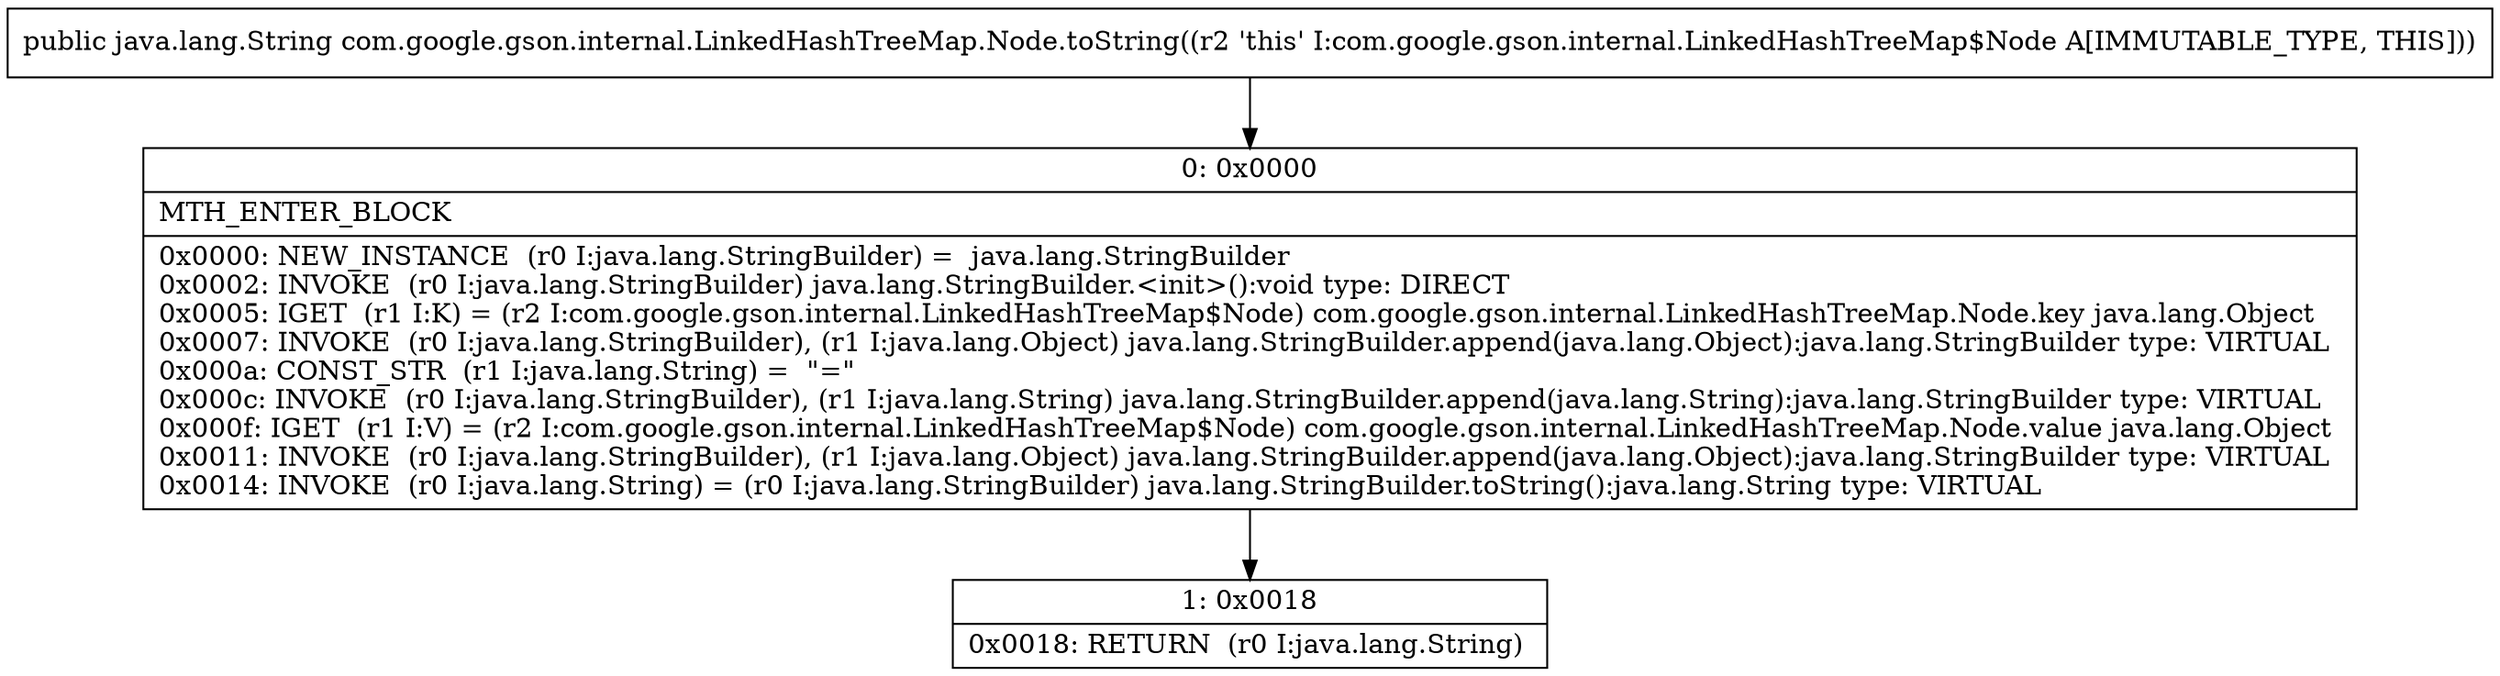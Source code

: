 digraph "CFG forcom.google.gson.internal.LinkedHashTreeMap.Node.toString()Ljava\/lang\/String;" {
Node_0 [shape=record,label="{0\:\ 0x0000|MTH_ENTER_BLOCK\l|0x0000: NEW_INSTANCE  (r0 I:java.lang.StringBuilder) =  java.lang.StringBuilder \l0x0002: INVOKE  (r0 I:java.lang.StringBuilder) java.lang.StringBuilder.\<init\>():void type: DIRECT \l0x0005: IGET  (r1 I:K) = (r2 I:com.google.gson.internal.LinkedHashTreeMap$Node) com.google.gson.internal.LinkedHashTreeMap.Node.key java.lang.Object \l0x0007: INVOKE  (r0 I:java.lang.StringBuilder), (r1 I:java.lang.Object) java.lang.StringBuilder.append(java.lang.Object):java.lang.StringBuilder type: VIRTUAL \l0x000a: CONST_STR  (r1 I:java.lang.String) =  \"=\" \l0x000c: INVOKE  (r0 I:java.lang.StringBuilder), (r1 I:java.lang.String) java.lang.StringBuilder.append(java.lang.String):java.lang.StringBuilder type: VIRTUAL \l0x000f: IGET  (r1 I:V) = (r2 I:com.google.gson.internal.LinkedHashTreeMap$Node) com.google.gson.internal.LinkedHashTreeMap.Node.value java.lang.Object \l0x0011: INVOKE  (r0 I:java.lang.StringBuilder), (r1 I:java.lang.Object) java.lang.StringBuilder.append(java.lang.Object):java.lang.StringBuilder type: VIRTUAL \l0x0014: INVOKE  (r0 I:java.lang.String) = (r0 I:java.lang.StringBuilder) java.lang.StringBuilder.toString():java.lang.String type: VIRTUAL \l}"];
Node_1 [shape=record,label="{1\:\ 0x0018|0x0018: RETURN  (r0 I:java.lang.String) \l}"];
MethodNode[shape=record,label="{public java.lang.String com.google.gson.internal.LinkedHashTreeMap.Node.toString((r2 'this' I:com.google.gson.internal.LinkedHashTreeMap$Node A[IMMUTABLE_TYPE, THIS])) }"];
MethodNode -> Node_0;
Node_0 -> Node_1;
}

